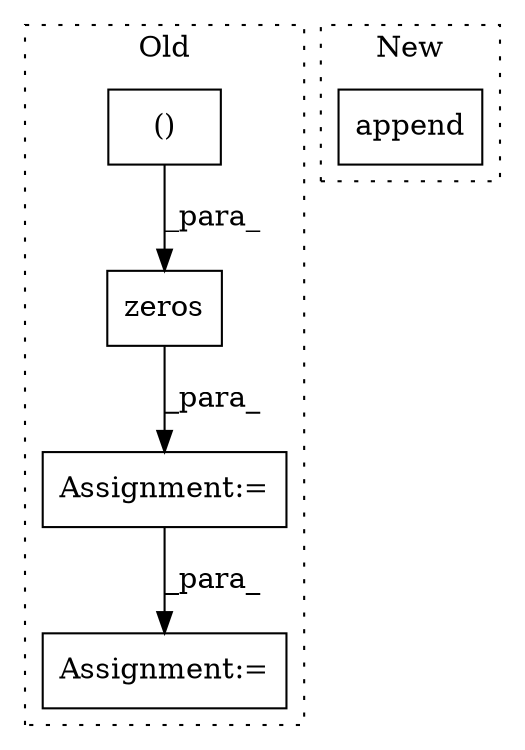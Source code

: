 digraph G {
subgraph cluster0 {
1 [label="zeros" a="32" s="2582,2640" l="11,1" shape="box"];
3 [label="Assignment:=" a="7" s="2923" l="1" shape="box"];
4 [label="()" a="106" s="2593" l="21" shape="box"];
5 [label="Assignment:=" a="7" s="2572" l="1" shape="box"];
label = "Old";
style="dotted";
}
subgraph cluster1 {
2 [label="append" a="32" s="2837,2852" l="7,1" shape="box"];
label = "New";
style="dotted";
}
1 -> 5 [label="_para_"];
4 -> 1 [label="_para_"];
5 -> 3 [label="_para_"];
}